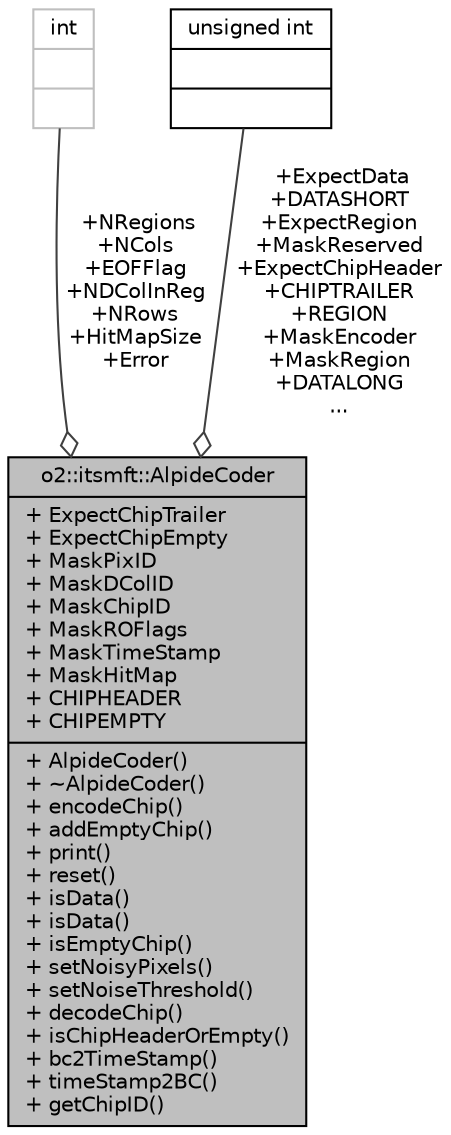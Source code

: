 digraph "o2::itsmft::AlpideCoder"
{
 // INTERACTIVE_SVG=YES
  bgcolor="transparent";
  edge [fontname="Helvetica",fontsize="10",labelfontname="Helvetica",labelfontsize="10"];
  node [fontname="Helvetica",fontsize="10",shape=record];
  Node1 [label="{o2::itsmft::AlpideCoder\n|+ ExpectChipTrailer\l+ ExpectChipEmpty\l+ MaskPixID\l+ MaskDColID\l+ MaskChipID\l+ MaskROFlags\l+ MaskTimeStamp\l+ MaskHitMap\l+ CHIPHEADER\l+ CHIPEMPTY\l|+ AlpideCoder()\l+ ~AlpideCoder()\l+ encodeChip()\l+ addEmptyChip()\l+ print()\l+ reset()\l+ isData()\l+ isData()\l+ isEmptyChip()\l+ setNoisyPixels()\l+ setNoiseThreshold()\l+ decodeChip()\l+ isChipHeaderOrEmpty()\l+ bc2TimeStamp()\l+ timeStamp2BC()\l+ getChipID()\l}",height=0.2,width=0.4,color="black", fillcolor="grey75", style="filled", fontcolor="black"];
  Node2 -> Node1 [color="grey25",fontsize="10",style="solid",label=" +NRegions\n+NCols\n+EOFFlag\n+NDColInReg\n+NRows\n+HitMapSize\n+Error" ,arrowhead="odiamond",fontname="Helvetica"];
  Node2 [label="{int\n||}",height=0.2,width=0.4,color="grey75"];
  Node3 -> Node1 [color="grey25",fontsize="10",style="solid",label=" +ExpectData\n+DATASHORT\n+ExpectRegion\n+MaskReserved\n+ExpectChipHeader\n+CHIPTRAILER\n+REGION\n+MaskEncoder\n+MaskRegion\n+DATALONG\n..." ,arrowhead="odiamond",fontname="Helvetica"];
  Node3 [label="{unsigned int\n||}",height=0.2,width=0.4,color="black",URL="$d2/d5f/classunsigned_01int.html"];
}
